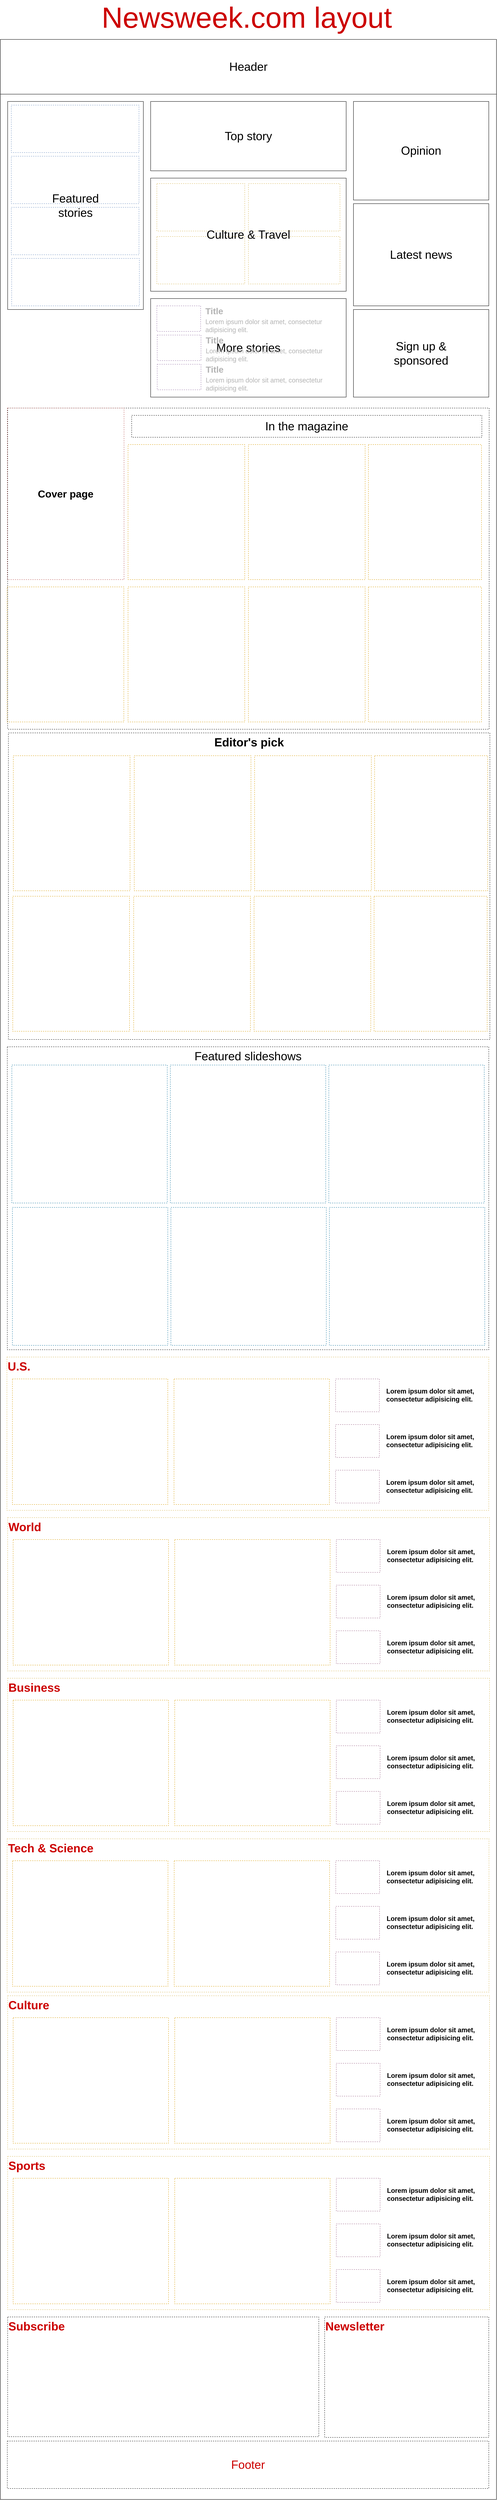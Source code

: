 <mxfile version="11.0.5" type="device"><diagram id="gALlgTZu-FTOD3dOx_cZ" name="Página-1"><mxGraphModel dx="3122" dy="1916" grid="1" gridSize="10" guides="1" tooltips="1" connect="1" arrows="1" fold="1" page="1" pageScale="1" pageWidth="850" pageHeight="1100" math="0" shadow="0"><root><mxCell id="0"/><mxCell id="1" parent="0"/><mxCell id="lSQsWaNwqMcqfxalEwpf-2" value="" style="rounded=0;whiteSpace=wrap;html=1;" parent="1" vertex="1"><mxGeometry x="-1030" y="-480" width="1360" height="6740" as="geometry"/></mxCell><mxCell id="lSQsWaNwqMcqfxalEwpf-3" value="Header" style="rounded=0;whiteSpace=wrap;html=1;fontSize=32;" parent="1" vertex="1"><mxGeometry x="-1030" y="-480" width="1360" height="150" as="geometry"/></mxCell><mxCell id="lSQsWaNwqMcqfxalEwpf-5" value="Top story" style="rounded=0;whiteSpace=wrap;html=1;fontSize=32;fillColor=none;" parent="1" vertex="1"><mxGeometry x="-618" y="-310" width="536" height="190" as="geometry"/></mxCell><mxCell id="lSQsWaNwqMcqfxalEwpf-6" value="Opinion" style="rounded=0;whiteSpace=wrap;html=1;fontSize=32;" parent="1" vertex="1"><mxGeometry x="-62" y="-310" width="371" height="270" as="geometry"/></mxCell><mxCell id="lSQsWaNwqMcqfxalEwpf-8" value="More stories" style="rounded=0;whiteSpace=wrap;html=1;fontSize=32;" parent="1" vertex="1"><mxGeometry x="-618" y="230" width="536" height="270" as="geometry"/></mxCell><mxCell id="lSQsWaNwqMcqfxalEwpf-9" value="Latest news" style="rounded=0;whiteSpace=wrap;html=1;fontSize=32;" parent="1" vertex="1"><mxGeometry x="-62" y="-30" width="371" height="280" as="geometry"/></mxCell><mxCell id="lSQsWaNwqMcqfxalEwpf-10" value="" style="rounded=0;whiteSpace=wrap;html=1;fontSize=32;fillColor=none;strokeColor=#6c8ebf;dashed=1;" parent="1" vertex="1"><mxGeometry x="-1000" y="-300" width="350" height="130" as="geometry"/></mxCell><mxCell id="lSQsWaNwqMcqfxalEwpf-11" value="" style="rounded=0;whiteSpace=wrap;html=1;fontSize=32;fillColor=none;strokeColor=#6c8ebf;dashed=1;" parent="1" vertex="1"><mxGeometry x="-1000" y="-160" width="350" height="130" as="geometry"/></mxCell><mxCell id="lSQsWaNwqMcqfxalEwpf-12" value="" style="rounded=0;whiteSpace=wrap;html=1;fontSize=32;fillColor=none;strokeColor=#6c8ebf;dashed=1;" parent="1" vertex="1"><mxGeometry x="-1000" y="-20" width="350" height="130" as="geometry"/></mxCell><mxCell id="lSQsWaNwqMcqfxalEwpf-13" value="" style="rounded=0;whiteSpace=wrap;html=1;fontSize=32;fillColor=none;strokeColor=#6c8ebf;dashed=1;" parent="1" vertex="1"><mxGeometry x="-999" y="120" width="350" height="130" as="geometry"/></mxCell><mxCell id="lSQsWaNwqMcqfxalEwpf-14" value="" style="rounded=0;whiteSpace=wrap;html=1;fontSize=32;fillColor=none;strokeColor=#d6b656;dashed=1;" parent="1" vertex="1"><mxGeometry x="-601" y="-85" width="241" height="130" as="geometry"/></mxCell><mxCell id="lSQsWaNwqMcqfxalEwpf-15" value="" style="rounded=0;whiteSpace=wrap;html=1;fontSize=32;fillColor=none;strokeColor=#d6b656;dashed=1;" parent="1" vertex="1"><mxGeometry x="-350" y="-85" width="251" height="130" as="geometry"/></mxCell><mxCell id="lSQsWaNwqMcqfxalEwpf-16" value="" style="rounded=0;whiteSpace=wrap;html=1;fontSize=32;fillColor=none;strokeColor=#d6b656;dashed=1;" parent="1" vertex="1"><mxGeometry x="-601" y="60" width="241" height="130" as="geometry"/></mxCell><mxCell id="lSQsWaNwqMcqfxalEwpf-17" value="" style="rounded=0;whiteSpace=wrap;html=1;fontSize=32;fillColor=none;strokeColor=#d6b656;dashed=1;" parent="1" vertex="1"><mxGeometry x="-350" y="60" width="251" height="130" as="geometry"/></mxCell><mxCell id="lSQsWaNwqMcqfxalEwpf-7" value="Culture &amp;amp; Travel" style="rounded=0;whiteSpace=wrap;html=1;fontSize=32;fillColor=none;container=1;" parent="1" vertex="1"><mxGeometry x="-618" y="-100" width="536" height="310" as="geometry"/></mxCell><mxCell id="lSQsWaNwqMcqfxalEwpf-21" value="" style="group;fontColor=#CCCCCC;" parent="1" vertex="1" connectable="0"><mxGeometry x="-601" y="250" width="501" height="70" as="geometry"/></mxCell><mxCell id="lSQsWaNwqMcqfxalEwpf-18" value="" style="rounded=0;whiteSpace=wrap;html=1;dashed=1;fillColor=none;fontSize=32;strokeColor=#9673a6;" parent="lSQsWaNwqMcqfxalEwpf-21" vertex="1"><mxGeometry width="120" height="70" as="geometry"/></mxCell><mxCell id="lSQsWaNwqMcqfxalEwpf-19" value="Title" style="rounded=0;whiteSpace=wrap;html=1;dashed=1;fillColor=none;fontSize=24;align=left;fontStyle=1;strokeColor=none;fontColor=#B3B3B3;" parent="lSQsWaNwqMcqfxalEwpf-21" vertex="1"><mxGeometry x="131" width="370" height="30" as="geometry"/></mxCell><mxCell id="lSQsWaNwqMcqfxalEwpf-20" value="Lorem ipsum dolor sit amet, consectetur adipisicing elit." style="rounded=0;whiteSpace=wrap;html=1;dashed=1;fillColor=none;fontSize=18;align=left;strokeColor=none;fontColor=#B3B3B3;" parent="lSQsWaNwqMcqfxalEwpf-21" vertex="1"><mxGeometry x="131" y="40" width="370" height="30" as="geometry"/></mxCell><mxCell id="lSQsWaNwqMcqfxalEwpf-22" value="" style="group" parent="1" vertex="1" connectable="0"><mxGeometry x="-600" y="330" width="501" height="70" as="geometry"/></mxCell><mxCell id="lSQsWaNwqMcqfxalEwpf-23" value="" style="rounded=0;whiteSpace=wrap;html=1;dashed=1;fillColor=none;fontSize=32;strokeColor=#9673a6;" parent="lSQsWaNwqMcqfxalEwpf-22" vertex="1"><mxGeometry width="120" height="70" as="geometry"/></mxCell><mxCell id="lSQsWaNwqMcqfxalEwpf-24" value="Title" style="rounded=0;whiteSpace=wrap;html=1;dashed=1;fillColor=none;fontSize=24;align=left;fontStyle=1;strokeColor=none;fontColor=#B3B3B3;" parent="lSQsWaNwqMcqfxalEwpf-22" vertex="1"><mxGeometry x="131" width="370" height="30" as="geometry"/></mxCell><mxCell id="lSQsWaNwqMcqfxalEwpf-25" value="Lorem ipsum dolor sit amet, consectetur adipisicing elit." style="rounded=0;whiteSpace=wrap;html=1;dashed=1;fillColor=none;fontSize=18;align=left;strokeColor=none;fontColor=#B3B3B3;" parent="lSQsWaNwqMcqfxalEwpf-22" vertex="1"><mxGeometry x="131" y="40" width="370" height="30" as="geometry"/></mxCell><mxCell id="lSQsWaNwqMcqfxalEwpf-26" value="" style="group" parent="1" vertex="1" connectable="0"><mxGeometry x="-600" y="410" width="501" height="70" as="geometry"/></mxCell><mxCell id="lSQsWaNwqMcqfxalEwpf-27" value="" style="rounded=0;whiteSpace=wrap;html=1;dashed=1;fillColor=none;fontSize=32;strokeColor=#9673a6;" parent="lSQsWaNwqMcqfxalEwpf-26" vertex="1"><mxGeometry width="120" height="70" as="geometry"/></mxCell><mxCell id="lSQsWaNwqMcqfxalEwpf-28" value="Title" style="rounded=0;whiteSpace=wrap;html=1;dashed=1;fillColor=none;fontSize=24;align=left;fontStyle=1;strokeColor=none;fontColor=#B3B3B3;" parent="lSQsWaNwqMcqfxalEwpf-26" vertex="1"><mxGeometry x="131" width="370" height="30" as="geometry"/></mxCell><mxCell id="lSQsWaNwqMcqfxalEwpf-29" value="Lorem ipsum dolor sit amet, consectetur adipisicing elit." style="rounded=0;whiteSpace=wrap;html=1;dashed=1;fillColor=none;fontSize=18;align=left;strokeColor=none;fontColor=#B3B3B3;" parent="lSQsWaNwqMcqfxalEwpf-26" vertex="1"><mxGeometry x="131" y="40" width="370" height="30" as="geometry"/></mxCell><mxCell id="lSQsWaNwqMcqfxalEwpf-30" value="Sign up &amp;amp;&lt;br&gt;sponsored" style="rounded=0;whiteSpace=wrap;html=1;fontSize=32;" parent="1" vertex="1"><mxGeometry x="-62" y="260" width="371" height="240" as="geometry"/></mxCell><mxCell id="lSQsWaNwqMcqfxalEwpf-4" value="Featured&lt;br&gt;stories" style="rounded=0;whiteSpace=wrap;html=1;fontSize=32;fillColor=none;" parent="1" vertex="1"><mxGeometry x="-1010" y="-310" width="372" height="570" as="geometry"/></mxCell><mxCell id="lSQsWaNwqMcqfxalEwpf-31" value="" style="rounded=0;whiteSpace=wrap;html=1;dashed=1;fillColor=none;fontSize=18;fontColor=#B3B3B3;align=left;" parent="1" vertex="1"><mxGeometry x="-1010" y="530" width="1320" height="880" as="geometry"/></mxCell><mxCell id="lSQsWaNwqMcqfxalEwpf-32" value="Cover page" style="rounded=0;whiteSpace=wrap;html=1;dashed=1;fillColor=none;fontSize=28;align=center;strokeColor=#b85450;fontStyle=1" parent="1" vertex="1"><mxGeometry x="-1011" y="530" width="320" height="470" as="geometry"/></mxCell><mxCell id="lSQsWaNwqMcqfxalEwpf-33" value="In the magazine" style="rounded=0;whiteSpace=wrap;html=1;dashed=1;fillColor=none;fontSize=32;fontColor=#000000;align=center;" parent="1" vertex="1"><mxGeometry x="-670" y="550" width="960" height="60" as="geometry"/></mxCell><mxCell id="lSQsWaNwqMcqfxalEwpf-34" value="" style="rounded=0;whiteSpace=wrap;html=1;dashed=1;fillColor=none;fontSize=32;align=center;strokeColor=#d79b00;" parent="1" vertex="1"><mxGeometry x="-680" y="630" width="320" height="370" as="geometry"/></mxCell><mxCell id="lSQsWaNwqMcqfxalEwpf-36" value="" style="rounded=0;whiteSpace=wrap;html=1;dashed=1;fillColor=none;fontSize=32;align=center;strokeColor=#d79b00;" parent="1" vertex="1"><mxGeometry x="-21" y="630" width="310" height="370" as="geometry"/></mxCell><mxCell id="lSQsWaNwqMcqfxalEwpf-37" value="" style="rounded=0;whiteSpace=wrap;html=1;dashed=1;fillColor=none;fontSize=32;align=center;strokeColor=#d79b00;" parent="1" vertex="1"><mxGeometry x="-350" y="630" width="320" height="370" as="geometry"/></mxCell><mxCell id="lSQsWaNwqMcqfxalEwpf-38" value="" style="rounded=0;whiteSpace=wrap;html=1;dashed=1;fillColor=none;fontSize=32;align=center;strokeColor=#d79b00;" parent="1" vertex="1"><mxGeometry x="-680" y="1020" width="320" height="370" as="geometry"/></mxCell><mxCell id="lSQsWaNwqMcqfxalEwpf-39" value="" style="rounded=0;whiteSpace=wrap;html=1;dashed=1;fillColor=none;fontSize=32;align=center;strokeColor=#d79b00;" parent="1" vertex="1"><mxGeometry x="-350" y="1020" width="320" height="370" as="geometry"/></mxCell><mxCell id="lSQsWaNwqMcqfxalEwpf-40" value="" style="rounded=0;whiteSpace=wrap;html=1;dashed=1;fillColor=none;fontSize=32;align=center;strokeColor=#d79b00;" parent="1" vertex="1"><mxGeometry x="-21" y="1020" width="310" height="370" as="geometry"/></mxCell><mxCell id="lSQsWaNwqMcqfxalEwpf-41" value="" style="rounded=0;whiteSpace=wrap;html=1;dashed=1;fillColor=none;fontSize=32;align=center;strokeColor=#d79b00;" parent="1" vertex="1"><mxGeometry x="-1011.5" y="1020" width="320" height="370" as="geometry"/></mxCell><mxCell id="lSQsWaNwqMcqfxalEwpf-50" value="Featured slideshows" style="rounded=0;whiteSpace=wrap;html=1;dashed=1;fillColor=none;fontSize=32;fontColor=#000000;align=center;verticalAlign=top;" parent="1" vertex="1"><mxGeometry x="-1011" y="2280" width="1320" height="830" as="geometry"/></mxCell><mxCell id="lSQsWaNwqMcqfxalEwpf-51" value="" style="rounded=0;whiteSpace=wrap;html=1;dashed=1;fillColor=none;fontSize=32;align=center;strokeColor=#10739e;" parent="1" vertex="1"><mxGeometry x="-998.5" y="2330" width="426" height="378" as="geometry"/></mxCell><mxCell id="lSQsWaNwqMcqfxalEwpf-52" value="" style="rounded=0;whiteSpace=wrap;html=1;dashed=1;fillColor=none;fontSize=32;align=center;strokeColor=#10739e;" parent="1" vertex="1"><mxGeometry x="-129.5" y="2330" width="426" height="378" as="geometry"/></mxCell><mxCell id="lSQsWaNwqMcqfxalEwpf-53" value="" style="rounded=0;whiteSpace=wrap;html=1;dashed=1;fillColor=none;fontSize=32;align=center;strokeColor=#10739e;" parent="1" vertex="1"><mxGeometry x="-564" y="2330" width="426" height="378" as="geometry"/></mxCell><mxCell id="lSQsWaNwqMcqfxalEwpf-54" value="" style="rounded=0;whiteSpace=wrap;html=1;dashed=1;fillColor=none;fontSize=32;align=center;strokeColor=#10739e;" parent="1" vertex="1"><mxGeometry x="-997" y="2720" width="426" height="378" as="geometry"/></mxCell><mxCell id="lSQsWaNwqMcqfxalEwpf-55" value="" style="rounded=0;whiteSpace=wrap;html=1;dashed=1;fillColor=none;fontSize=32;align=center;strokeColor=#10739e;" parent="1" vertex="1"><mxGeometry x="-562.5" y="2720" width="426" height="378" as="geometry"/></mxCell><mxCell id="lSQsWaNwqMcqfxalEwpf-56" value="" style="rounded=0;whiteSpace=wrap;html=1;dashed=1;fillColor=none;fontSize=32;align=center;strokeColor=#10739e;" parent="1" vertex="1"><mxGeometry x="-128" y="2720" width="426" height="378" as="geometry"/></mxCell><mxCell id="lSQsWaNwqMcqfxalEwpf-68" value="" style="group;fillColor=none;" parent="1" vertex="1" connectable="0"><mxGeometry x="-1012" y="3130" width="1321" height="420" as="geometry"/></mxCell><mxCell id="lSQsWaNwqMcqfxalEwpf-57" value="U.S." style="rounded=0;whiteSpace=wrap;html=1;dashed=1;fillColor=none;fontSize=32;align=left;gradientColor=#ffd966;strokeColor=#d6b656;fontColor=#CC0000;verticalAlign=top;fontStyle=1" parent="lSQsWaNwqMcqfxalEwpf-68" vertex="1"><mxGeometry width="1321" height="420" as="geometry"/></mxCell><mxCell id="lSQsWaNwqMcqfxalEwpf-58" value="" style="rounded=0;whiteSpace=wrap;html=1;dashed=1;fontSize=32;align=left;gradientColor=#ffa500;fillColor=none;strokeColor=#d79b00;" parent="lSQsWaNwqMcqfxalEwpf-68" vertex="1"><mxGeometry x="15" y="60" width="426" height="344" as="geometry"/></mxCell><mxCell id="lSQsWaNwqMcqfxalEwpf-59" value="" style="rounded=0;whiteSpace=wrap;html=1;dashed=1;fontSize=32;align=left;gradientColor=#ffa500;fillColor=none;strokeColor=#d79b00;" parent="lSQsWaNwqMcqfxalEwpf-68" vertex="1"><mxGeometry x="458" y="60" width="426" height="344" as="geometry"/></mxCell><mxCell id="lSQsWaNwqMcqfxalEwpf-62" value="" style="rounded=0;whiteSpace=wrap;html=1;dashed=1;fillColor=none;fontSize=32;align=left;gradientColor=#d5739d;strokeColor=#996185;" parent="lSQsWaNwqMcqfxalEwpf-68" vertex="1"><mxGeometry x="901" y="60" width="120" height="90" as="geometry"/></mxCell><mxCell id="lSQsWaNwqMcqfxalEwpf-63" value="Lorem ipsum dolor sit amet, consectetur adipisicing elit." style="rounded=0;whiteSpace=wrap;html=1;dashed=1;fillColor=none;fontSize=18;fontColor=#000000;align=left;fontStyle=1;strokeColor=none;" parent="lSQsWaNwqMcqfxalEwpf-68" vertex="1"><mxGeometry x="1038" y="60" width="263" height="90" as="geometry"/></mxCell><mxCell id="lSQsWaNwqMcqfxalEwpf-64" value="" style="rounded=0;whiteSpace=wrap;html=1;dashed=1;fillColor=none;fontSize=32;align=left;gradientColor=#d5739d;strokeColor=#996185;" parent="lSQsWaNwqMcqfxalEwpf-68" vertex="1"><mxGeometry x="901" y="185" width="120" height="90" as="geometry"/></mxCell><mxCell id="lSQsWaNwqMcqfxalEwpf-65" value="Lorem ipsum dolor sit amet, consectetur adipisicing elit." style="rounded=0;whiteSpace=wrap;html=1;dashed=1;fillColor=none;fontSize=18;fontColor=#000000;align=left;fontStyle=1;strokeColor=none;" parent="lSQsWaNwqMcqfxalEwpf-68" vertex="1"><mxGeometry x="1038" y="185" width="263" height="90" as="geometry"/></mxCell><mxCell id="lSQsWaNwqMcqfxalEwpf-66" value="" style="rounded=0;whiteSpace=wrap;html=1;dashed=1;fillColor=none;fontSize=32;align=left;gradientColor=#d5739d;strokeColor=#996185;" parent="lSQsWaNwqMcqfxalEwpf-68" vertex="1"><mxGeometry x="901" y="310" width="120" height="90" as="geometry"/></mxCell><mxCell id="lSQsWaNwqMcqfxalEwpf-67" value="Lorem ipsum dolor sit amet, consectetur adipisicing elit." style="rounded=0;whiteSpace=wrap;html=1;dashed=1;fillColor=none;fontSize=18;fontColor=#000000;align=left;fontStyle=1;strokeColor=none;" parent="lSQsWaNwqMcqfxalEwpf-68" vertex="1"><mxGeometry x="1038" y="310" width="263" height="90" as="geometry"/></mxCell><mxCell id="lSQsWaNwqMcqfxalEwpf-69" value="" style="group;fillColor=none;" parent="1" vertex="1" connectable="0"><mxGeometry x="-1010" y="3570" width="1321" height="420" as="geometry"/></mxCell><mxCell id="lSQsWaNwqMcqfxalEwpf-70" value="World" style="rounded=0;whiteSpace=wrap;html=1;dashed=1;fillColor=none;fontSize=32;align=left;gradientColor=#ffd966;strokeColor=#d6b656;fontColor=#CC0000;verticalAlign=top;fontStyle=1" parent="lSQsWaNwqMcqfxalEwpf-69" vertex="1"><mxGeometry width="1321" height="420" as="geometry"/></mxCell><mxCell id="lSQsWaNwqMcqfxalEwpf-71" value="" style="rounded=0;whiteSpace=wrap;html=1;dashed=1;fontSize=32;align=left;gradientColor=#ffa500;fillColor=none;strokeColor=#d79b00;" parent="lSQsWaNwqMcqfxalEwpf-69" vertex="1"><mxGeometry x="15" y="60" width="426" height="344" as="geometry"/></mxCell><mxCell id="lSQsWaNwqMcqfxalEwpf-72" value="" style="rounded=0;whiteSpace=wrap;html=1;dashed=1;fontSize=32;align=left;gradientColor=#ffa500;fillColor=none;strokeColor=#d79b00;" parent="lSQsWaNwqMcqfxalEwpf-69" vertex="1"><mxGeometry x="458" y="60" width="426" height="344" as="geometry"/></mxCell><mxCell id="lSQsWaNwqMcqfxalEwpf-73" value="" style="rounded=0;whiteSpace=wrap;html=1;dashed=1;fillColor=none;fontSize=32;align=left;gradientColor=#d5739d;strokeColor=#996185;" parent="lSQsWaNwqMcqfxalEwpf-69" vertex="1"><mxGeometry x="901" y="60" width="120" height="90" as="geometry"/></mxCell><mxCell id="lSQsWaNwqMcqfxalEwpf-74" value="Lorem ipsum dolor sit amet, consectetur adipisicing elit." style="rounded=0;whiteSpace=wrap;html=1;dashed=1;fillColor=none;fontSize=18;fontColor=#000000;align=left;fontStyle=1;strokeColor=none;" parent="lSQsWaNwqMcqfxalEwpf-69" vertex="1"><mxGeometry x="1038" y="60" width="263" height="90" as="geometry"/></mxCell><mxCell id="lSQsWaNwqMcqfxalEwpf-75" value="" style="rounded=0;whiteSpace=wrap;html=1;dashed=1;fillColor=none;fontSize=32;align=left;gradientColor=#d5739d;strokeColor=#996185;" parent="lSQsWaNwqMcqfxalEwpf-69" vertex="1"><mxGeometry x="901" y="185" width="120" height="90" as="geometry"/></mxCell><mxCell id="lSQsWaNwqMcqfxalEwpf-76" value="Lorem ipsum dolor sit amet, consectetur adipisicing elit." style="rounded=0;whiteSpace=wrap;html=1;dashed=1;fillColor=none;fontSize=18;fontColor=#000000;align=left;fontStyle=1;strokeColor=none;" parent="lSQsWaNwqMcqfxalEwpf-69" vertex="1"><mxGeometry x="1038" y="185" width="263" height="90" as="geometry"/></mxCell><mxCell id="lSQsWaNwqMcqfxalEwpf-77" value="" style="rounded=0;whiteSpace=wrap;html=1;dashed=1;fillColor=none;fontSize=32;align=left;gradientColor=#d5739d;strokeColor=#996185;" parent="lSQsWaNwqMcqfxalEwpf-69" vertex="1"><mxGeometry x="901" y="310" width="120" height="90" as="geometry"/></mxCell><mxCell id="lSQsWaNwqMcqfxalEwpf-78" value="Lorem ipsum dolor sit amet, consectetur adipisicing elit." style="rounded=0;whiteSpace=wrap;html=1;dashed=1;fillColor=none;fontSize=18;fontColor=#000000;align=left;fontStyle=1;strokeColor=none;" parent="lSQsWaNwqMcqfxalEwpf-69" vertex="1"><mxGeometry x="1038" y="310" width="263" height="90" as="geometry"/></mxCell><mxCell id="lSQsWaNwqMcqfxalEwpf-79" value="" style="group;fillColor=none;" parent="1" vertex="1" connectable="0"><mxGeometry x="-1010" y="4010" width="1321" height="420" as="geometry"/></mxCell><mxCell id="lSQsWaNwqMcqfxalEwpf-80" value="Business" style="rounded=0;whiteSpace=wrap;html=1;dashed=1;fillColor=none;fontSize=32;align=left;gradientColor=#ffd966;strokeColor=#d6b656;fontColor=#CC0000;verticalAlign=top;fontStyle=1" parent="lSQsWaNwqMcqfxalEwpf-79" vertex="1"><mxGeometry width="1321" height="420" as="geometry"/></mxCell><mxCell id="lSQsWaNwqMcqfxalEwpf-81" value="" style="rounded=0;whiteSpace=wrap;html=1;dashed=1;fontSize=32;align=left;gradientColor=#ffa500;fillColor=none;strokeColor=#d79b00;" parent="lSQsWaNwqMcqfxalEwpf-79" vertex="1"><mxGeometry x="15" y="60" width="426" height="344" as="geometry"/></mxCell><mxCell id="lSQsWaNwqMcqfxalEwpf-82" value="" style="rounded=0;whiteSpace=wrap;html=1;dashed=1;fontSize=32;align=left;gradientColor=#ffa500;fillColor=none;strokeColor=#d79b00;" parent="lSQsWaNwqMcqfxalEwpf-79" vertex="1"><mxGeometry x="458" y="60" width="426" height="344" as="geometry"/></mxCell><mxCell id="lSQsWaNwqMcqfxalEwpf-83" value="" style="rounded=0;whiteSpace=wrap;html=1;dashed=1;fillColor=none;fontSize=32;align=left;gradientColor=#d5739d;strokeColor=#996185;" parent="lSQsWaNwqMcqfxalEwpf-79" vertex="1"><mxGeometry x="901" y="60" width="120" height="90" as="geometry"/></mxCell><mxCell id="lSQsWaNwqMcqfxalEwpf-84" value="Lorem ipsum dolor sit amet, consectetur adipisicing elit." style="rounded=0;whiteSpace=wrap;html=1;dashed=1;fillColor=none;fontSize=18;fontColor=#000000;align=left;fontStyle=1;strokeColor=none;" parent="lSQsWaNwqMcqfxalEwpf-79" vertex="1"><mxGeometry x="1038" y="60" width="263" height="90" as="geometry"/></mxCell><mxCell id="lSQsWaNwqMcqfxalEwpf-85" value="" style="rounded=0;whiteSpace=wrap;html=1;dashed=1;fillColor=none;fontSize=32;align=left;gradientColor=#d5739d;strokeColor=#996185;" parent="lSQsWaNwqMcqfxalEwpf-79" vertex="1"><mxGeometry x="901" y="185" width="120" height="90" as="geometry"/></mxCell><mxCell id="lSQsWaNwqMcqfxalEwpf-86" value="Lorem ipsum dolor sit amet, consectetur adipisicing elit." style="rounded=0;whiteSpace=wrap;html=1;dashed=1;fillColor=none;fontSize=18;fontColor=#000000;align=left;fontStyle=1;strokeColor=none;" parent="lSQsWaNwqMcqfxalEwpf-79" vertex="1"><mxGeometry x="1038" y="185" width="263" height="90" as="geometry"/></mxCell><mxCell id="lSQsWaNwqMcqfxalEwpf-87" value="" style="rounded=0;whiteSpace=wrap;html=1;dashed=1;fillColor=none;fontSize=32;align=left;gradientColor=#d5739d;strokeColor=#996185;" parent="lSQsWaNwqMcqfxalEwpf-79" vertex="1"><mxGeometry x="901" y="310" width="120" height="90" as="geometry"/></mxCell><mxCell id="lSQsWaNwqMcqfxalEwpf-88" value="Lorem ipsum dolor sit amet, consectetur adipisicing elit." style="rounded=0;whiteSpace=wrap;html=1;dashed=1;fillColor=none;fontSize=18;fontColor=#000000;align=left;fontStyle=1;strokeColor=none;" parent="lSQsWaNwqMcqfxalEwpf-79" vertex="1"><mxGeometry x="1038" y="310" width="263" height="90" as="geometry"/></mxCell><mxCell id="lSQsWaNwqMcqfxalEwpf-89" value="" style="group;fillColor=none;" parent="1" vertex="1" connectable="0"><mxGeometry x="-1011.5" y="4450" width="1321" height="420" as="geometry"/></mxCell><mxCell id="lSQsWaNwqMcqfxalEwpf-90" value="Tech &amp;amp; Science" style="rounded=0;whiteSpace=wrap;html=1;dashed=1;fillColor=none;fontSize=32;align=left;gradientColor=#ffd966;strokeColor=#d6b656;fontColor=#CC0000;verticalAlign=top;fontStyle=1" parent="lSQsWaNwqMcqfxalEwpf-89" vertex="1"><mxGeometry width="1321" height="420" as="geometry"/></mxCell><mxCell id="lSQsWaNwqMcqfxalEwpf-91" value="" style="rounded=0;whiteSpace=wrap;html=1;dashed=1;fontSize=32;align=left;gradientColor=#ffa500;fillColor=none;strokeColor=#d79b00;" parent="lSQsWaNwqMcqfxalEwpf-89" vertex="1"><mxGeometry x="15" y="60" width="426" height="344" as="geometry"/></mxCell><mxCell id="lSQsWaNwqMcqfxalEwpf-92" value="" style="rounded=0;whiteSpace=wrap;html=1;dashed=1;fontSize=32;align=left;gradientColor=#ffa500;fillColor=none;strokeColor=#d79b00;" parent="lSQsWaNwqMcqfxalEwpf-89" vertex="1"><mxGeometry x="458" y="60" width="426" height="344" as="geometry"/></mxCell><mxCell id="lSQsWaNwqMcqfxalEwpf-93" value="" style="rounded=0;whiteSpace=wrap;html=1;dashed=1;fillColor=none;fontSize=32;align=left;gradientColor=#d5739d;strokeColor=#996185;" parent="lSQsWaNwqMcqfxalEwpf-89" vertex="1"><mxGeometry x="901" y="60" width="120" height="90" as="geometry"/></mxCell><mxCell id="lSQsWaNwqMcqfxalEwpf-94" value="Lorem ipsum dolor sit amet, consectetur adipisicing elit." style="rounded=0;whiteSpace=wrap;html=1;dashed=1;fillColor=none;fontSize=18;fontColor=#000000;align=left;fontStyle=1;strokeColor=none;" parent="lSQsWaNwqMcqfxalEwpf-89" vertex="1"><mxGeometry x="1038" y="60" width="263" height="90" as="geometry"/></mxCell><mxCell id="lSQsWaNwqMcqfxalEwpf-95" value="" style="rounded=0;whiteSpace=wrap;html=1;dashed=1;fillColor=none;fontSize=32;align=left;gradientColor=#d5739d;strokeColor=#996185;" parent="lSQsWaNwqMcqfxalEwpf-89" vertex="1"><mxGeometry x="901" y="185" width="120" height="90" as="geometry"/></mxCell><mxCell id="lSQsWaNwqMcqfxalEwpf-96" value="Lorem ipsum dolor sit amet, consectetur adipisicing elit." style="rounded=0;whiteSpace=wrap;html=1;dashed=1;fillColor=none;fontSize=18;fontColor=#000000;align=left;fontStyle=1;strokeColor=none;" parent="lSQsWaNwqMcqfxalEwpf-89" vertex="1"><mxGeometry x="1038" y="185" width="263" height="90" as="geometry"/></mxCell><mxCell id="lSQsWaNwqMcqfxalEwpf-97" value="" style="rounded=0;whiteSpace=wrap;html=1;dashed=1;fillColor=none;fontSize=32;align=left;gradientColor=#d5739d;strokeColor=#996185;" parent="lSQsWaNwqMcqfxalEwpf-89" vertex="1"><mxGeometry x="901" y="310" width="120" height="90" as="geometry"/></mxCell><mxCell id="lSQsWaNwqMcqfxalEwpf-98" value="Lorem ipsum dolor sit amet, consectetur adipisicing elit." style="rounded=0;whiteSpace=wrap;html=1;dashed=1;fillColor=none;fontSize=18;fontColor=#000000;align=left;fontStyle=1;strokeColor=none;" parent="lSQsWaNwqMcqfxalEwpf-89" vertex="1"><mxGeometry x="1038" y="310" width="263" height="90" as="geometry"/></mxCell><mxCell id="lSQsWaNwqMcqfxalEwpf-99" value="" style="group;fillColor=none;" parent="1" vertex="1" connectable="0"><mxGeometry x="-1010" y="4880" width="1321" height="420" as="geometry"/></mxCell><mxCell id="lSQsWaNwqMcqfxalEwpf-100" value="Culture" style="rounded=0;whiteSpace=wrap;html=1;dashed=1;fillColor=none;fontSize=32;align=left;gradientColor=#ffd966;strokeColor=#d6b656;fontColor=#CC0000;verticalAlign=top;fontStyle=1" parent="lSQsWaNwqMcqfxalEwpf-99" vertex="1"><mxGeometry width="1321" height="420" as="geometry"/></mxCell><mxCell id="lSQsWaNwqMcqfxalEwpf-101" value="" style="rounded=0;whiteSpace=wrap;html=1;dashed=1;fontSize=32;align=left;gradientColor=#ffa500;fillColor=none;strokeColor=#d79b00;" parent="lSQsWaNwqMcqfxalEwpf-99" vertex="1"><mxGeometry x="15" y="60" width="426" height="344" as="geometry"/></mxCell><mxCell id="lSQsWaNwqMcqfxalEwpf-102" value="" style="rounded=0;whiteSpace=wrap;html=1;dashed=1;fontSize=32;align=left;gradientColor=#ffa500;fillColor=none;strokeColor=#d79b00;" parent="lSQsWaNwqMcqfxalEwpf-99" vertex="1"><mxGeometry x="458" y="60" width="426" height="344" as="geometry"/></mxCell><mxCell id="lSQsWaNwqMcqfxalEwpf-103" value="" style="rounded=0;whiteSpace=wrap;html=1;dashed=1;fillColor=none;fontSize=32;align=left;gradientColor=#d5739d;strokeColor=#996185;" parent="lSQsWaNwqMcqfxalEwpf-99" vertex="1"><mxGeometry x="901" y="60" width="120" height="90" as="geometry"/></mxCell><mxCell id="lSQsWaNwqMcqfxalEwpf-104" value="Lorem ipsum dolor sit amet, consectetur adipisicing elit." style="rounded=0;whiteSpace=wrap;html=1;dashed=1;fillColor=none;fontSize=18;fontColor=#000000;align=left;fontStyle=1;strokeColor=none;" parent="lSQsWaNwqMcqfxalEwpf-99" vertex="1"><mxGeometry x="1038" y="60" width="263" height="90" as="geometry"/></mxCell><mxCell id="lSQsWaNwqMcqfxalEwpf-105" value="" style="rounded=0;whiteSpace=wrap;html=1;dashed=1;fillColor=none;fontSize=32;align=left;gradientColor=#d5739d;strokeColor=#996185;" parent="lSQsWaNwqMcqfxalEwpf-99" vertex="1"><mxGeometry x="901" y="185" width="120" height="90" as="geometry"/></mxCell><mxCell id="lSQsWaNwqMcqfxalEwpf-106" value="Lorem ipsum dolor sit amet, consectetur adipisicing elit." style="rounded=0;whiteSpace=wrap;html=1;dashed=1;fillColor=none;fontSize=18;fontColor=#000000;align=left;fontStyle=1;strokeColor=none;" parent="lSQsWaNwqMcqfxalEwpf-99" vertex="1"><mxGeometry x="1038" y="185" width="263" height="90" as="geometry"/></mxCell><mxCell id="lSQsWaNwqMcqfxalEwpf-107" value="" style="rounded=0;whiteSpace=wrap;html=1;dashed=1;fillColor=none;fontSize=32;align=left;gradientColor=#d5739d;strokeColor=#996185;" parent="lSQsWaNwqMcqfxalEwpf-99" vertex="1"><mxGeometry x="901" y="310" width="120" height="90" as="geometry"/></mxCell><mxCell id="lSQsWaNwqMcqfxalEwpf-108" value="Lorem ipsum dolor sit amet, consectetur adipisicing elit." style="rounded=0;whiteSpace=wrap;html=1;dashed=1;fillColor=none;fontSize=18;fontColor=#000000;align=left;fontStyle=1;strokeColor=none;" parent="lSQsWaNwqMcqfxalEwpf-99" vertex="1"><mxGeometry x="1038" y="310" width="263" height="90" as="geometry"/></mxCell><mxCell id="lSQsWaNwqMcqfxalEwpf-109" value="" style="group;fillColor=none;" parent="1" vertex="1" connectable="0"><mxGeometry x="-1010" y="5320" width="1321" height="420" as="geometry"/></mxCell><mxCell id="lSQsWaNwqMcqfxalEwpf-110" value="Sports" style="rounded=0;whiteSpace=wrap;html=1;dashed=1;fillColor=none;fontSize=32;align=left;gradientColor=#ffd966;strokeColor=#d6b656;fontColor=#CC0000;verticalAlign=top;fontStyle=1" parent="lSQsWaNwqMcqfxalEwpf-109" vertex="1"><mxGeometry width="1321" height="420" as="geometry"/></mxCell><mxCell id="lSQsWaNwqMcqfxalEwpf-111" value="" style="rounded=0;whiteSpace=wrap;html=1;dashed=1;fontSize=32;align=left;gradientColor=#ffa500;fillColor=none;strokeColor=#d79b00;" parent="lSQsWaNwqMcqfxalEwpf-109" vertex="1"><mxGeometry x="15" y="60" width="426" height="344" as="geometry"/></mxCell><mxCell id="lSQsWaNwqMcqfxalEwpf-112" value="" style="rounded=0;whiteSpace=wrap;html=1;dashed=1;fontSize=32;align=left;gradientColor=#ffa500;fillColor=none;strokeColor=#d79b00;" parent="lSQsWaNwqMcqfxalEwpf-109" vertex="1"><mxGeometry x="458" y="60" width="426" height="344" as="geometry"/></mxCell><mxCell id="lSQsWaNwqMcqfxalEwpf-113" value="" style="rounded=0;whiteSpace=wrap;html=1;dashed=1;fillColor=none;fontSize=32;align=left;gradientColor=#d5739d;strokeColor=#996185;" parent="lSQsWaNwqMcqfxalEwpf-109" vertex="1"><mxGeometry x="901" y="60" width="120" height="90" as="geometry"/></mxCell><mxCell id="lSQsWaNwqMcqfxalEwpf-114" value="Lorem ipsum dolor sit amet, consectetur adipisicing elit." style="rounded=0;whiteSpace=wrap;html=1;dashed=1;fillColor=none;fontSize=18;fontColor=#000000;align=left;fontStyle=1;strokeColor=none;" parent="lSQsWaNwqMcqfxalEwpf-109" vertex="1"><mxGeometry x="1038" y="60" width="263" height="90" as="geometry"/></mxCell><mxCell id="lSQsWaNwqMcqfxalEwpf-115" value="" style="rounded=0;whiteSpace=wrap;html=1;dashed=1;fillColor=none;fontSize=32;align=left;gradientColor=#d5739d;strokeColor=#996185;" parent="lSQsWaNwqMcqfxalEwpf-109" vertex="1"><mxGeometry x="901" y="185" width="120" height="90" as="geometry"/></mxCell><mxCell id="lSQsWaNwqMcqfxalEwpf-116" value="Lorem ipsum dolor sit amet, consectetur adipisicing elit." style="rounded=0;whiteSpace=wrap;html=1;dashed=1;fillColor=none;fontSize=18;fontColor=#000000;align=left;fontStyle=1;strokeColor=none;" parent="lSQsWaNwqMcqfxalEwpf-109" vertex="1"><mxGeometry x="1038" y="185" width="263" height="90" as="geometry"/></mxCell><mxCell id="lSQsWaNwqMcqfxalEwpf-117" value="" style="rounded=0;whiteSpace=wrap;html=1;dashed=1;fillColor=none;fontSize=32;align=left;gradientColor=#d5739d;strokeColor=#996185;" parent="lSQsWaNwqMcqfxalEwpf-109" vertex="1"><mxGeometry x="901" y="310" width="120" height="90" as="geometry"/></mxCell><mxCell id="lSQsWaNwqMcqfxalEwpf-118" value="Lorem ipsum dolor sit amet, consectetur adipisicing elit." style="rounded=0;whiteSpace=wrap;html=1;dashed=1;fillColor=none;fontSize=18;fontColor=#000000;align=left;fontStyle=1;strokeColor=none;" parent="lSQsWaNwqMcqfxalEwpf-109" vertex="1"><mxGeometry x="1038" y="310" width="263" height="90" as="geometry"/></mxCell><mxCell id="lSQsWaNwqMcqfxalEwpf-119" value="&lt;font style=&quot;font-size: 32px&quot;&gt;Subscribe&lt;/font&gt;" style="rounded=0;whiteSpace=wrap;html=1;dashed=1;fillColor=none;fontSize=18;fontColor=#CC0000;align=left;verticalAlign=top;fontStyle=1" parent="1" vertex="1"><mxGeometry x="-1010" y="5760" width="853" height="328" as="geometry"/></mxCell><mxCell id="lSQsWaNwqMcqfxalEwpf-120" value="Newsletter&lt;br style=&quot;font-size: 32px;&quot;&gt;" style="rounded=0;whiteSpace=wrap;html=1;dashed=1;fillColor=none;fontSize=32;fontColor=#CC0000;align=left;fontStyle=1;verticalAlign=top;" parent="1" vertex="1"><mxGeometry x="-141" y="5760" width="450" height="330" as="geometry"/></mxCell><mxCell id="lSQsWaNwqMcqfxalEwpf-121" value="Footer" style="rounded=0;whiteSpace=wrap;html=1;dashed=1;fillColor=none;fontSize=32;fontColor=#CC0000;align=center;" parent="1" vertex="1"><mxGeometry x="-1011" y="6100" width="1320" height="130" as="geometry"/></mxCell><mxCell id="lSQsWaNwqMcqfxalEwpf-123" value="Newsweek.com layout" style="text;html=1;strokeColor=none;fillColor=none;align=center;verticalAlign=middle;whiteSpace=wrap;rounded=0;dashed=1;fontSize=80;fontColor=#CC0000;" parent="1" vertex="1"><mxGeometry x="-1029" y="-550" width="1349" height="20" as="geometry"/></mxCell><mxCell id="lSQsWaNwqMcqfxalEwpf-124" value="Editor's pick" style="rounded=0;whiteSpace=wrap;html=1;dashed=1;fillColor=none;fontSize=32;fontColor=#000000;align=center;verticalAlign=top;fontStyle=1" parent="1" vertex="1"><mxGeometry x="-1008" y="1420" width="1320" height="840" as="geometry"/></mxCell><mxCell id="lSQsWaNwqMcqfxalEwpf-125" value="" style="group" parent="1" vertex="1" connectable="0"><mxGeometry x="-996" y="1482.5" width="1302" height="755" as="geometry"/></mxCell><mxCell id="lSQsWaNwqMcqfxalEwpf-42" value="" style="rounded=0;whiteSpace=wrap;html=1;dashed=1;fillColor=none;fontSize=32;align=center;strokeColor=#d79b00;" parent="lSQsWaNwqMcqfxalEwpf-125" vertex="1"><mxGeometry x="333" width="320" height="370" as="geometry"/></mxCell><mxCell id="lSQsWaNwqMcqfxalEwpf-43" value="" style="rounded=0;whiteSpace=wrap;html=1;dashed=1;fillColor=none;fontSize=32;align=center;strokeColor=#d79b00;" parent="lSQsWaNwqMcqfxalEwpf-125" vertex="1"><mxGeometry x="663" width="320" height="370" as="geometry"/></mxCell><mxCell id="lSQsWaNwqMcqfxalEwpf-44" value="" style="rounded=0;whiteSpace=wrap;html=1;dashed=1;fillColor=none;fontSize=32;align=center;strokeColor=#d79b00;" parent="lSQsWaNwqMcqfxalEwpf-125" vertex="1"><mxGeometry x="992" width="310" height="370" as="geometry"/></mxCell><mxCell id="lSQsWaNwqMcqfxalEwpf-45" value="" style="rounded=0;whiteSpace=wrap;html=1;dashed=1;fillColor=none;fontSize=32;align=center;strokeColor=#d79b00;" parent="lSQsWaNwqMcqfxalEwpf-125" vertex="1"><mxGeometry x="1.5" width="320" height="370" as="geometry"/></mxCell><mxCell id="lSQsWaNwqMcqfxalEwpf-46" value="" style="rounded=0;whiteSpace=wrap;html=1;dashed=1;fillColor=none;fontSize=32;align=center;strokeColor=#d79b00;" parent="lSQsWaNwqMcqfxalEwpf-125" vertex="1"><mxGeometry x="331.5" y="385" width="320" height="370" as="geometry"/></mxCell><mxCell id="lSQsWaNwqMcqfxalEwpf-47" value="" style="rounded=0;whiteSpace=wrap;html=1;dashed=1;fillColor=none;fontSize=32;align=center;strokeColor=#d79b00;" parent="lSQsWaNwqMcqfxalEwpf-125" vertex="1"><mxGeometry x="661.5" y="385" width="320" height="370" as="geometry"/></mxCell><mxCell id="lSQsWaNwqMcqfxalEwpf-48" value="" style="rounded=0;whiteSpace=wrap;html=1;dashed=1;fillColor=none;fontSize=32;align=center;strokeColor=#d79b00;" parent="lSQsWaNwqMcqfxalEwpf-125" vertex="1"><mxGeometry x="990.5" y="385" width="310" height="370" as="geometry"/></mxCell><mxCell id="lSQsWaNwqMcqfxalEwpf-49" value="" style="rounded=0;whiteSpace=wrap;html=1;dashed=1;fillColor=none;fontSize=32;align=center;strokeColor=#d79b00;" parent="lSQsWaNwqMcqfxalEwpf-125" vertex="1"><mxGeometry y="385" width="320" height="370" as="geometry"/></mxCell></root></mxGraphModel></diagram></mxfile>